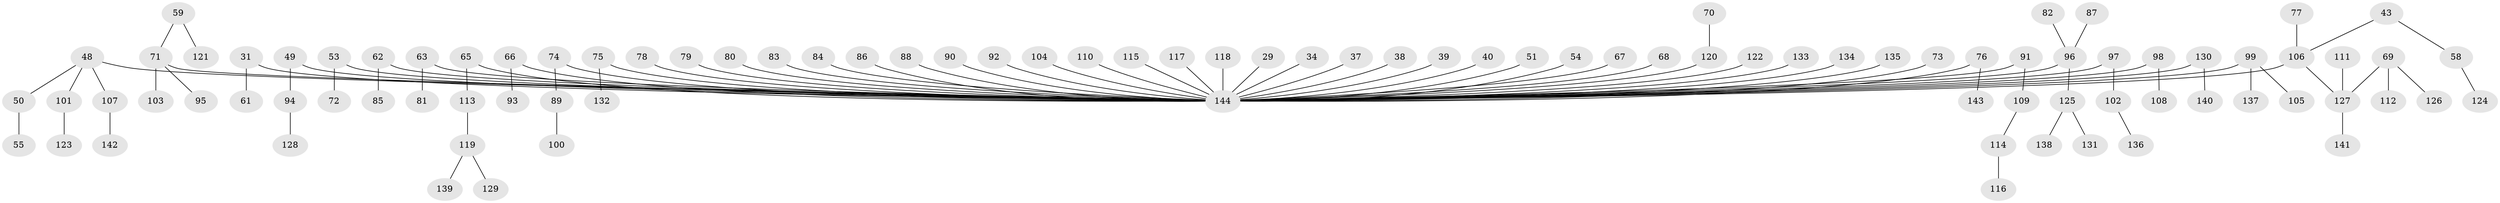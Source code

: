 // original degree distribution, {4: 0.04861111111111111, 7: 0.020833333333333332, 5: 0.04861111111111111, 3: 0.14583333333333334, 2: 0.22916666666666666, 1: 0.5069444444444444}
// Generated by graph-tools (version 1.1) at 2025/56/03/04/25 21:56:52]
// undirected, 100 vertices, 99 edges
graph export_dot {
graph [start="1"]
  node [color=gray90,style=filled];
  29;
  31;
  34;
  37;
  38;
  39;
  40;
  43;
  48 [super="+36+46"];
  49;
  50;
  51;
  53;
  54;
  55;
  58;
  59;
  61;
  62;
  63;
  65;
  66;
  67;
  68;
  69;
  70;
  71 [super="+8+47"];
  72;
  73;
  74;
  75;
  76;
  77;
  78;
  79;
  80;
  81;
  82;
  83;
  84;
  85;
  86;
  87;
  88;
  89;
  90;
  91;
  92;
  93;
  94;
  95;
  96 [super="+56"];
  97;
  98;
  99 [super="+33"];
  100;
  101;
  102;
  103;
  104;
  105;
  106 [super="+19"];
  107;
  108;
  109;
  110;
  111;
  112;
  113;
  114;
  115;
  116;
  117;
  118;
  119;
  120 [super="+64"];
  121;
  122;
  123;
  124;
  125;
  126;
  127 [super="+30"];
  128;
  129;
  130;
  131;
  132;
  133;
  134;
  135;
  136;
  137;
  138;
  139;
  140;
  141;
  142;
  143;
  144 [super="+27+23+28+52+15+35+32+60+57"];
  29 -- 144;
  31 -- 61;
  31 -- 144;
  34 -- 144;
  37 -- 144;
  38 -- 144;
  39 -- 144;
  40 -- 144;
  43 -- 58;
  43 -- 106;
  48 -- 50;
  48 -- 101;
  48 -- 107;
  48 -- 144;
  49 -- 94;
  49 -- 144;
  50 -- 55;
  51 -- 144;
  53 -- 72;
  53 -- 144;
  54 -- 144;
  58 -- 124;
  59 -- 121;
  59 -- 71;
  62 -- 85;
  62 -- 144;
  63 -- 81;
  63 -- 144;
  65 -- 113;
  65 -- 144;
  66 -- 93;
  66 -- 144;
  67 -- 144;
  68 -- 144;
  69 -- 112;
  69 -- 126;
  69 -- 127;
  70 -- 120;
  71 -- 95;
  71 -- 103;
  71 -- 144;
  73 -- 144;
  74 -- 89;
  74 -- 144;
  75 -- 132;
  75 -- 144;
  76 -- 143;
  76 -- 144;
  77 -- 106;
  78 -- 144;
  79 -- 144;
  80 -- 144;
  82 -- 96;
  83 -- 144;
  84 -- 144;
  86 -- 144;
  87 -- 96;
  88 -- 144;
  89 -- 100;
  90 -- 144;
  91 -- 109;
  91 -- 144;
  92 -- 144;
  94 -- 128;
  96 -- 144;
  96 -- 125;
  97 -- 102;
  97 -- 144;
  98 -- 108;
  98 -- 144;
  99 -- 105;
  99 -- 137;
  99 -- 144;
  101 -- 123;
  102 -- 136;
  104 -- 144;
  106 -- 144;
  106 -- 127;
  107 -- 142;
  109 -- 114;
  110 -- 144;
  111 -- 127;
  113 -- 119;
  114 -- 116;
  115 -- 144;
  117 -- 144;
  118 -- 144;
  119 -- 129;
  119 -- 139;
  120 -- 144;
  122 -- 144;
  125 -- 131;
  125 -- 138;
  127 -- 141;
  130 -- 140;
  130 -- 144;
  133 -- 144;
  134 -- 144;
  135 -- 144;
}
